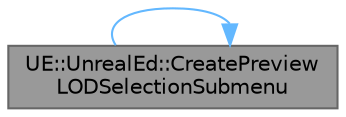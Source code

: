 digraph "UE::UnrealEd::CreatePreviewLODSelectionSubmenu"
{
 // INTERACTIVE_SVG=YES
 // LATEX_PDF_SIZE
  bgcolor="transparent";
  edge [fontname=Helvetica,fontsize=10,labelfontname=Helvetica,labelfontsize=10];
  node [fontname=Helvetica,fontsize=10,shape=box,height=0.2,width=0.4];
  rankdir="LR";
  Node1 [id="Node000001",label="UE::UnrealEd::CreatePreview\lLODSelectionSubmenu",height=0.2,width=0.4,color="gray40", fillcolor="grey60", style="filled", fontcolor="black",tooltip="Creates a submenu that displays and manipulates the current LOD of the provided LODController."];
  Node1 -> Node1 [id="edge1_Node000001_Node000001",color="steelblue1",style="solid",tooltip=" "];
}
